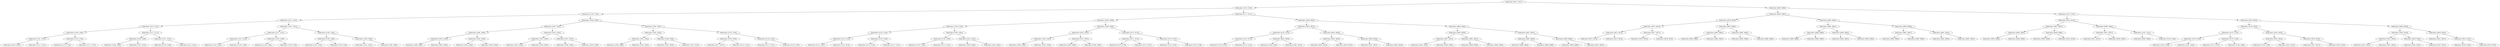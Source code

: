 digraph G{
879458619 [label="Node{data=[4871, 4871]}"]
879458619 -> 963553195
963553195 [label="Node{data=[2120, 2120]}"]
963553195 -> 1145662988
1145662988 [label="Node{data=[1743, 1743]}"]
1145662988 -> 1586649011
1586649011 [label="Node{data=[1523, 1523]}"]
1586649011 -> 828334075
828334075 [label="Node{data=[1412, 1412]}"]
828334075 -> 2101409156
2101409156 [label="Node{data=[1264, 1264]}"]
2101409156 -> 1928777006
1928777006 [label="Node{data=[1191, 1191]}"]
1928777006 -> 1041576716
1041576716 [label="Node{data=[1020, 1020]}"]
1928777006 -> 1971196850
1971196850 [label="Node{data=[1217, 1217]}"]
2101409156 -> 266875980
266875980 [label="Node{data=[1276, 1276]}"]
266875980 -> 1261635362
1261635362 [label="Node{data=[1275, 1275]}"]
266875980 -> 1546240027
1546240027 [label="Node{data=[1277, 1277]}"]
828334075 -> 1506782127
1506782127 [label="Node{data=[1517, 1517]}"]
1506782127 -> 390839950
390839950 [label="Node{data=[1456, 1456]}"]
390839950 -> 1142075730
1142075730 [label="Node{data=[1439, 1439]}"]
390839950 -> 1445566675
1445566675 [label="Node{data=[1475, 1475]}"]
1506782127 -> 1923072874
1923072874 [label="Node{data=[1521, 1521]}"]
1923072874 -> 954903673
954903673 [label="Node{data=[1520, 1520]}"]
1923072874 -> 1763906071
1763906071 [label="Node{data=[1522, 1522]}"]
1586649011 -> 1935077600
1935077600 [label="Node{data=[1531, 1531]}"]
1935077600 -> 2145319283
2145319283 [label="Node{data=[1527, 1527]}"]
2145319283 -> 305793941
305793941 [label="Node{data=[1525, 1525]}"]
305793941 -> 1677197423
1677197423 [label="Node{data=[1524, 1524]}"]
305793941 -> 661470464
661470464 [label="Node{data=[1526, 1526]}"]
2145319283 -> 795893247
795893247 [label="Node{data=[1529, 1529]}"]
795893247 -> 1834257703
1834257703 [label="Node{data=[1528, 1528]}"]
795893247 -> 1317802906
1317802906 [label="Node{data=[1530, 1530]}"]
1935077600 -> 13087350
13087350 [label="Node{data=[1540, 1540]}"]
13087350 -> 762677300
762677300 [label="Node{data=[1538, 1538]}"]
762677300 -> 1677788424
1677788424 [label="Node{data=[1532, 1532]}"]
762677300 -> 1254087377
1254087377 [label="Node{data=[1539, 1539]}"]
13087350 -> 2010551794
2010551794 [label="Node{data=[1589, 1589]}"]
2010551794 -> 1986238228
1986238228 [label="Node{data=[1541, 1541]}"]
2010551794 -> 438760853
438760853 [label="Node{data=[1599, 1599]}"]
1145662988 -> 779865426
779865426 [label="Node{data=[1939, 1939]}"]
779865426 -> 1833022570
1833022570 [label="Node{data=[1931, 1931]}"]
1833022570 -> 133191137
133191137 [label="Node{data=[1894, 1894]}"]
133191137 -> 710378199
710378199 [label="Node{data=[1810, 1810]}"]
710378199 -> 1521929106
1521929106 [label="Node{data=[1809, 1809]}"]
710378199 -> 976541258
976541258 [label="Node{data=[1893, 1893]}"]
133191137 -> 1072612272
1072612272 [label="Node{data=[1929, 1929]}"]
1072612272 -> 691650464
691650464 [label="Node{data=[1924, 1924]}"]
1072612272 -> 1170152270
1170152270 [label="Node{data=[1930, 1930]}"]
1833022570 -> 1495597877
1495597877 [label="Node{data=[1935, 1935]}"]
1495597877 -> 278898914
278898914 [label="Node{data=[1933, 1933]}"]
278898914 -> 1950335470
1950335470 [label="Node{data=[1932, 1932]}"]
278898914 -> 1231540556
1231540556 [label="Node{data=[1934, 1934]}"]
1495597877 -> 950689790
950689790 [label="Node{data=[1937, 1937]}"]
950689790 -> 1428109489
1428109489 [label="Node{data=[1936, 1936]}"]
950689790 -> 1596306253
1596306253 [label="Node{data=[1938, 1938]}"]
779865426 -> 675275860
675275860 [label="Node{data=[1961, 1961]}"]
675275860 -> 1107299074
1107299074 [label="Node{data=[1943, 1943]}"]
1107299074 -> 1853258051
1853258051 [label="Node{data=[1941, 1941]}"]
1853258051 -> 482021403
482021403 [label="Node{data=[1940, 1940]}"]
1853258051 -> 1274104476
1274104476 [label="Node{data=[1942, 1942]}"]
1107299074 -> 158007547
158007547 [label="Node{data=[1956, 1956]}"]
158007547 -> 1409993972
1409993972 [label="Node{data=[1955, 1955]}"]
158007547 -> 284505510
284505510 [label="Node{data=[1957, 1957]}"]
675275860 -> 1368467598
1368467598 [label="Node{data=[2116, 2116]}"]
1368467598 -> 2922143
2922143 [label="Node{data=[2078, 2078]}"]
2922143 -> 37979906
37979906 [label="Node{data=[1977, 1977]}"]
2922143 -> 992135913
992135913 [label="Node{data=[2115, 2115]}"]
1368467598 -> 1664045147
1664045147 [label="Node{data=[2118, 2118]}"]
1664045147 -> 122923727
122923727 [label="Node{data=[2117, 2117]}"]
1664045147 -> 431380144
431380144 [label="Node{data=[2119, 2119]}"]
963553195 -> 879665901
879665901 [label="Node{data=[3277, 3277]}"]
879665901 -> 769298867
769298867 [label="Node{data=[2458, 2458]}"]
769298867 -> 935678741
935678741 [label="Node{data=[2128, 2128]}"]
935678741 -> 476942475
476942475 [label="Node{data=[2124, 2124]}"]
476942475 -> 1574248481
1574248481 [label="Node{data=[2122, 2122]}"]
1574248481 -> 620455201
620455201 [label="Node{data=[2121, 2121]}"]
1574248481 -> 960223056
960223056 [label="Node{data=[2123, 2123]}"]
476942475 -> 1235415348
1235415348 [label="Node{data=[2126, 2126]}"]
1235415348 -> 1023542281
1023542281 [label="Node{data=[2125, 2125]}"]
1235415348 -> 1118813413
1118813413 [label="Node{data=[2127, 2127]}"]
935678741 -> 633954999
633954999 [label="Node{data=[2385, 2385]}"]
633954999 -> 2075921515
2075921515 [label="Node{data=[2130, 2130]}"]
2075921515 -> 1454603609
1454603609 [label="Node{data=[2129, 2129]}"]
2075921515 -> 1774500862
1774500862 [label="Node{data=[2211, 2211]}"]
633954999 -> 133603499
133603499 [label="Node{data=[2422, 2422]}"]
133603499 -> 473049962
473049962 [label="Node{data=[2403, 2403]}"]
133603499 -> 1361495040
1361495040 [label="Node{data=[2442, 2442]}"]
769298867 -> 502374033
502374033 [label="Node{data=[3269, 3269]}"]
502374033 -> 800097916
800097916 [label="Node{data=[3265, 3265]}"]
800097916 -> 575967643
575967643 [label="Node{data=[3261, 3261]}"]
575967643 -> 1161119509
1161119509 [label="Node{data=[3260, 3260]}"]
575967643 -> 1411468340
1411468340 [label="Node{data=[3262, 3262]}"]
800097916 -> 2131342250
2131342250 [label="Node{data=[3267, 3267]}"]
2131342250 -> 2044145049
2044145049 [label="Node{data=[3266, 3266]}"]
2131342250 -> 381010009
381010009 [label="Node{data=[3268, 3268]}"]
502374033 -> 1210805847
1210805847 [label="Node{data=[3273, 3273]}"]
1210805847 -> 2056060955
2056060955 [label="Node{data=[3271, 3271]}"]
2056060955 -> 989217078
989217078 [label="Node{data=[3270, 3270]}"]
2056060955 -> 49936697
49936697 [label="Node{data=[3272, 3272]}"]
1210805847 -> 288581351
288581351 [label="Node{data=[3275, 3275]}"]
288581351 -> 53227778
53227778 [label="Node{data=[3274, 3274]}"]
288581351 -> 190525344
190525344 [label="Node{data=[3276, 3276]}"]
879665901 -> 1176907715
1176907715 [label="Node{data=[4830, 4830]}"]
1176907715 -> 1286110654
1286110654 [label="Node{data=[4822, 4822]}"]
1286110654 -> 787407112
787407112 [label="Node{data=[4135, 4135]}"]
787407112 -> 2082139482
2082139482 [label="Node{data=[3279, 3279]}"]
2082139482 -> 188063021
188063021 [label="Node{data=[3278, 3278]}"]
2082139482 -> 83838072
83838072 [label="Node{data=[4112, 4112]}"]
787407112 -> 1564476238
1564476238 [label="Node{data=[4820, 4820]}"]
1564476238 -> 1981498753
1981498753 [label="Node{data=[4156, 4156]}"]
1564476238 -> 1373659802
1373659802 [label="Node{data=[4821, 4821]}"]
1286110654 -> 801255514
801255514 [label="Node{data=[4826, 4826]}"]
801255514 -> 1925516447
1925516447 [label="Node{data=[4824, 4824]}"]
1925516447 -> 1583245323
1583245323 [label="Node{data=[4823, 4823]}"]
1925516447 -> 217589224
217589224 [label="Node{data=[4825, 4825]}"]
801255514 -> 839288013
839288013 [label="Node{data=[4828, 4828]}"]
839288013 -> 1753073638
1753073638 [label="Node{data=[4827, 4827]}"]
839288013 -> 1171186898
1171186898 [label="Node{data=[4829, 4829]}"]
1176907715 -> 148131558
148131558 [label="Node{data=[4863, 4863]}"]
148131558 -> 242385885
242385885 [label="Node{data=[4859, 4859]}"]
242385885 -> 146155266
146155266 [label="Node{data=[4857, 4857]}"]
146155266 -> 988592818
988592818 [label="Node{data=[4831, 4831]}"]
146155266 -> 283471991
283471991 [label="Node{data=[4858, 4858]}"]
242385885 -> 177436125
177436125 [label="Node{data=[4861, 4861]}"]
177436125 -> 866438586
866438586 [label="Node{data=[4860, 4860]}"]
177436125 -> 1816315990
1816315990 [label="Node{data=[4862, 4862]}"]
148131558 -> 1461676897
1461676897 [label="Node{data=[4867, 4867]}"]
1461676897 -> 1186185666
1186185666 [label="Node{data=[4865, 4865]}"]
1186185666 -> 1408175539
1408175539 [label="Node{data=[4864, 4864]}"]
1186185666 -> 697663456
697663456 [label="Node{data=[4866, 4866]}"]
1461676897 -> 92102096
92102096 [label="Node{data=[4869, 4869]}"]
92102096 -> 1570251116
1570251116 [label="Node{data=[4868, 4868]}"]
92102096 -> 1982934521
1982934521 [label="Node{data=[4870, 4870]}"]
879458619 -> 1960388256
1960388256 [label="Node{data=[4903, 4903]}"]
1960388256 -> 455435830
455435830 [label="Node{data=[4887, 4887]}"]
455435830 -> 128628607
128628607 [label="Node{data=[4879, 4879]}"]
128628607 -> 2022378646
2022378646 [label="Node{data=[4875, 4875]}"]
2022378646 -> 1171966209
1171966209 [label="Node{data=[4873, 4873]}"]
1171966209 -> 1979585370
1979585370 [label="Node{data=[4872, 4872]}"]
1171966209 -> 666719189
666719189 [label="Node{data=[4874, 4874]}"]
2022378646 -> 124916744
124916744 [label="Node{data=[4877, 4877]}"]
124916744 -> 351491878
351491878 [label="Node{data=[4876, 4876]}"]
124916744 -> 294838817
294838817 [label="Node{data=[4878, 4878]}"]
128628607 -> 1560029245
1560029245 [label="Node{data=[4883, 4883]}"]
1560029245 -> 1262073342
1262073342 [label="Node{data=[4881, 4881]}"]
1262073342 -> 1165853144
1165853144 [label="Node{data=[4880, 4880]}"]
1262073342 -> 1140388028
1140388028 [label="Node{data=[4882, 4882]}"]
1560029245 -> 2121831742
2121831742 [label="Node{data=[4885, 4885]}"]
2121831742 -> 2028493130
2028493130 [label="Node{data=[4884, 4884]}"]
2121831742 -> 1370649806
1370649806 [label="Node{data=[4886, 4886]}"]
455435830 -> 1439368020
1439368020 [label="Node{data=[4895, 4895]}"]
1439368020 -> 1864412598
1864412598 [label="Node{data=[4891, 4891]}"]
1864412598 -> 1438161681
1438161681 [label="Node{data=[4889, 4889]}"]
1438161681 -> 401506668
401506668 [label="Node{data=[4888, 4888]}"]
1438161681 -> 447934822
447934822 [label="Node{data=[4890, 4890]}"]
1864412598 -> 1880470171
1880470171 [label="Node{data=[4893, 4893]}"]
1880470171 -> 1642385307
1642385307 [label="Node{data=[4892, 4892]}"]
1880470171 -> 40032042
40032042 [label="Node{data=[4894, 4894]}"]
1439368020 -> 257310657
257310657 [label="Node{data=[4899, 4899]}"]
257310657 -> 1376437722
1376437722 [label="Node{data=[4897, 4897]}"]
1376437722 -> 357908503
357908503 [label="Node{data=[4896, 4896]}"]
1376437722 -> 18484752
18484752 [label="Node{data=[4898, 4898]}"]
257310657 -> 1066176965
1066176965 [label="Node{data=[4901, 4901]}"]
1066176965 -> 1001170939
1001170939 [label="Node{data=[4900, 4900]}"]
1066176965 -> 80088417
80088417 [label="Node{data=[4902, 4902]}"]
1960388256 -> 1434315111
1434315111 [label="Node{data=[5167, 5167]}"]
1434315111 -> 237258932
237258932 [label="Node{data=[4911, 4911]}"]
237258932 -> 1357493748
1357493748 [label="Node{data=[4907, 4907]}"]
1357493748 -> 1685063565
1685063565 [label="Node{data=[4905, 4905]}"]
1685063565 -> 1585249461
1585249461 [label="Node{data=[4904, 4904]}"]
1685063565 -> 1924230694
1924230694 [label="Node{data=[4906, 4906]}"]
1357493748 -> 1869230993
1869230993 [label="Node{data=[4909, 4909]}"]
1869230993 -> 188878238
188878238 [label="Node{data=[4908, 4908]}"]
1869230993 -> 853725463
853725463 [label="Node{data=[4910, 4910]}"]
237258932 -> 1272666419
1272666419 [label="Node{data=[4963, 4963]}"]
1272666419 -> 1972575586
1972575586 [label="Node{data=[4937, 4937]}"]
1972575586 -> 1848037555
1848037555 [label="Node{data=[4912, 4912]}"]
1972575586 -> 1256775177
1256775177 [label="Node{data=[4938, 4938]}"]
1272666419 -> 1533744294
1533744294 [label="Node{data=[5141, 5141]}"]
1533744294 -> 914254500
914254500 [label="Node{data=[4990, 4990]}"]
1533744294 -> 1854244752
1854244752 [label="Node{data=[5148, 5148]}"]
1434315111 -> 1645282527
1645282527 [label="Node{data=[5820, 5820]}"]
1645282527 -> 1641869855
1641869855 [label="Node{data=[5350, 5350]}"]
1641869855 -> 607293386
607293386 [label="Node{data=[5274, 5274]}"]
607293386 -> 1724462555
1724462555 [label="Node{data=[5219, 5219]}"]
1724462555 -> 211087905
211087905 [label="Node{data=[5203, 5203]}"]
1724462555 -> 182367654
182367654 [label="Node{data=[5242, 5242]}"]
607293386 -> 975316968
975316968 [label="Node{data=[5276, 5276]}"]
975316968 -> 359316122
359316122 [label="Node{data=[5275, 5275]}"]
975316968 -> 1053054956
1053054956 [label="Node{data=[5344, 5344]}"]
1641869855 -> 1095280151
1095280151 [label="Node{data=[5816, 5816]}"]
1095280151 -> 1795081393
1795081393 [label="Node{data=[5814, 5814]}"]
1795081393 -> 713039134
713039134 [label="Node{data=[5759, 5759]}"]
1795081393 -> 921126037
921126037 [label="Node{data=[5815, 5815]}"]
1095280151 -> 840643648
840643648 [label="Node{data=[5818, 5818]}"]
840643648 -> 777823742
777823742 [label="Node{data=[5817, 5817]}"]
840643648 -> 77477318
77477318 [label="Node{data=[5819, 5819]}"]
1645282527 -> 147921452
147921452 [label="Node{data=[6006, 6006]}"]
147921452 -> 1669563970
1669563970 [label="Node{data=[5824, 5824]}"]
1669563970 -> 683388057
683388057 [label="Node{data=[5822, 5822]}"]
683388057 -> 1568578637
1568578637 [label="Node{data=[5821, 5821]}"]
683388057 -> 1568603572
1568603572 [label="Node{data=[5823, 5823]}"]
1669563970 -> 582009295
582009295 [label="Node{data=[5826, 5826]}"]
582009295 -> 1469738596
1469738596 [label="Node{data=[5825, 5825]}"]
582009295 -> 2117012526
2117012526 [label="Node{data=[5827, 5827]}"]
147921452 -> 1419169026
1419169026 [label="Node{data=[6054, 6054]}"]
1419169026 -> 1879884006
1879884006 [label="Node{data=[6051, 6051]}"]
1419169026 -> 1952541133
1952541133 [label="Node{data=[9225, 9225]}"]
1952541133 -> 1915307283
1915307283 [label="Node{data=[9182, 9182]}"]
1952541133 -> 271939721
271939721 [label="Node{data=[9795, 9795]}"]
}